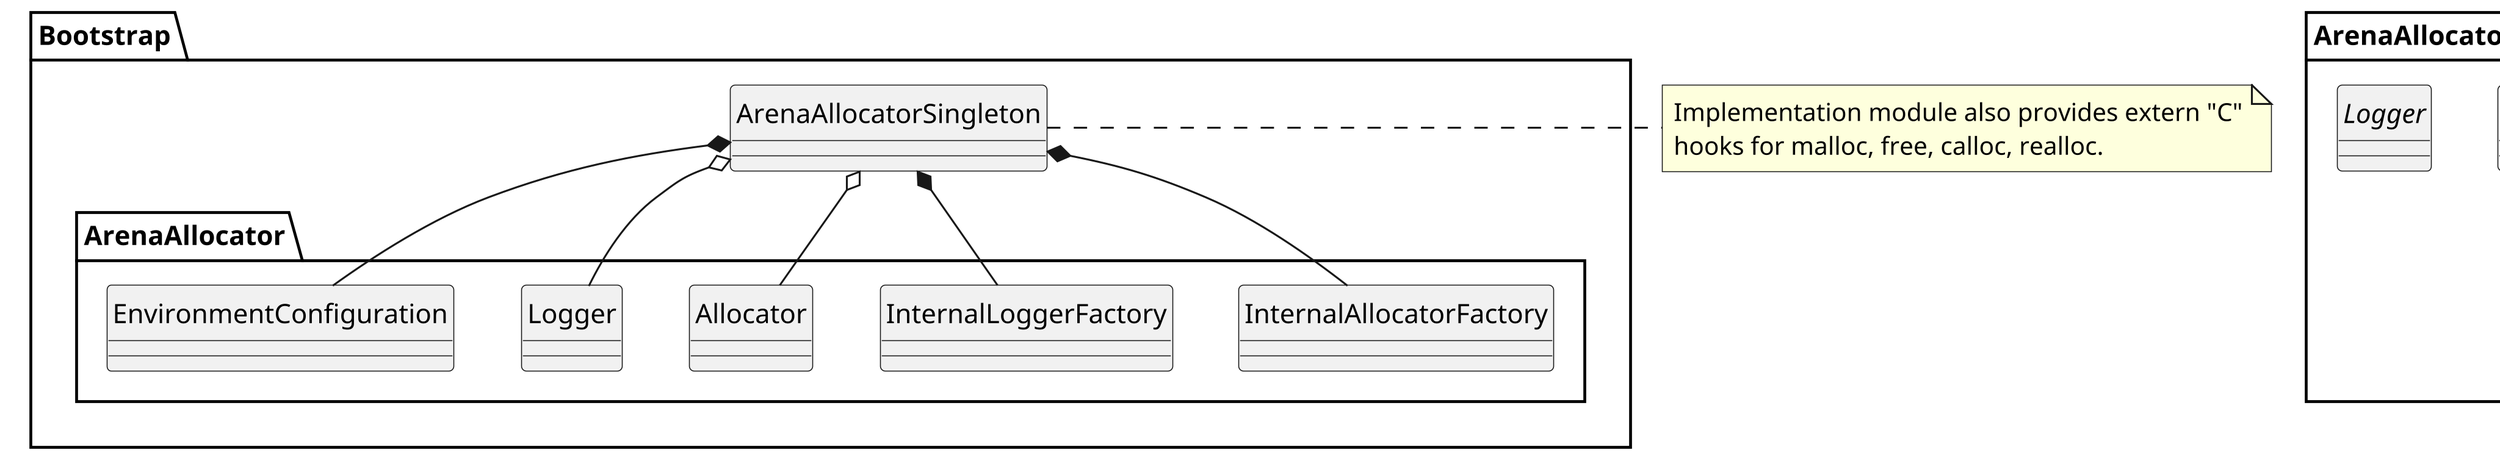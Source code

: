@startuml

skinparam style strictuml
skinparam dpi 300

set namespaceSeparator ::

namespace Bootstrap {

 class ArenaAllocatorSingleton

 ArenaAllocatorSingleton *-- ArenaAllocator::InternalAllocatorFactory
 ArenaAllocatorSingleton *-- ArenaAllocator::InternalLoggerFactory
 ArenaAllocatorSingleton o-- ArenaAllocator::Allocator
 ArenaAllocatorSingleton o-- ArenaAllocator::Logger
 ArenaAllocatorSingleton *-- ArenaAllocator::EnvironmentConfiguration

}

note right of Bootstrap::ArenaAllocatorSingleton: Implementation module also provides extern "C"\nhooks for malloc, free, calloc, realloc.

namespace ArenaAllocator {

 interface Configuration
 
 class EnvironmentConfiguration
 EnvironmentConfiguration --|> Configuration
 EnvironmentConfiguration -- AllocatorFactory
 EnvironmentConfiguration -- LoggerFactory

 interface AllocatorFactory

 interface LoggerFactory

 class InternalAllocatorFactory
 InternalAllocatorFactory --|> AllocatorFactory

 class InternalLoggerFactory
 InternalLoggerFactory --|> LoggerFactory
 
 interface Allocator
 
 interface Logger

}

@enduml
